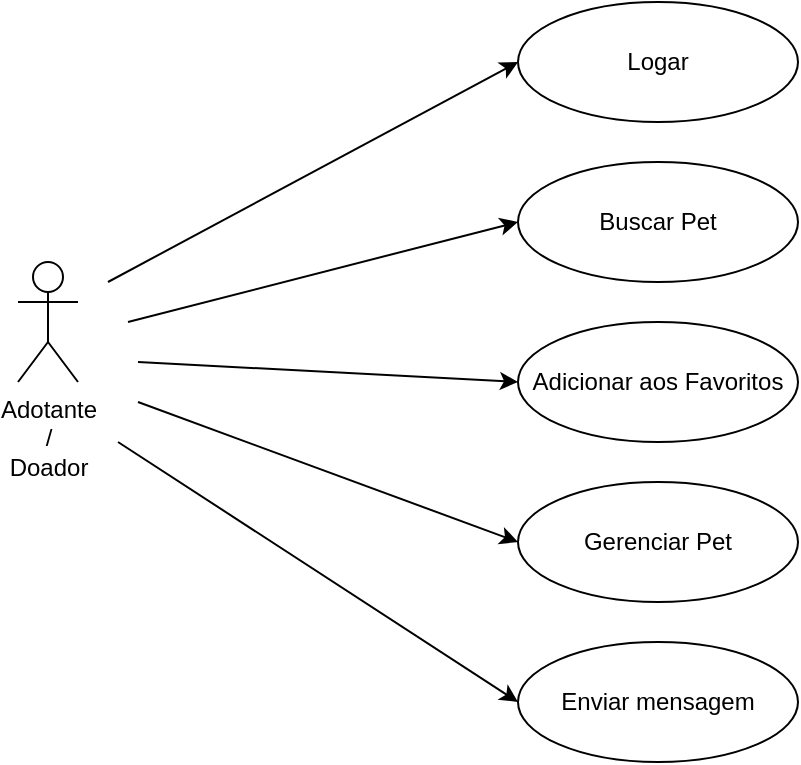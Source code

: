 <mxfile version="12.3.3" type="github" pages="1">
  <diagram id="b7IKxuHRr2_Voddetryc" name="PÃÂ¡gina-1">
    <mxGraphModel dx="1773" dy="517" grid="1" gridSize="10" guides="1" tooltips="1" connect="1" arrows="1" fold="1" page="1" pageScale="1" pageWidth="827" pageHeight="1169" math="0" shadow="0">
      <root>
        <mxCell id="0"/>
        <mxCell id="1" parent="0"/>
        <mxCell id="shlpxHYWHRnBp2qFNU5I-1" value="Adotante&lt;br&gt;/&lt;br&gt;Doador&lt;br&gt;" style="shape=umlActor;verticalLabelPosition=bottom;labelBackgroundColor=#ffffff;verticalAlign=top;html=1;outlineConnect=0;" parent="1" vertex="1">
          <mxGeometry x="-770" y="170" width="30" height="60" as="geometry"/>
        </mxCell>
        <mxCell id="shlpxHYWHRnBp2qFNU5I-4" value="Logar&lt;br&gt;" style="ellipse;whiteSpace=wrap;html=1;" parent="1" vertex="1">
          <mxGeometry x="-520" y="40" width="140" height="60" as="geometry"/>
        </mxCell>
        <mxCell id="shlpxHYWHRnBp2qFNU5I-5" value="Buscar Pet&lt;br&gt;" style="ellipse;whiteSpace=wrap;html=1;" parent="1" vertex="1">
          <mxGeometry x="-520" y="120" width="140" height="60" as="geometry"/>
        </mxCell>
        <mxCell id="shlpxHYWHRnBp2qFNU5I-15" value="Adicionar aos Favoritos&lt;br&gt;" style="ellipse;whiteSpace=wrap;html=1;" parent="1" vertex="1">
          <mxGeometry x="-520" y="200" width="140" height="60" as="geometry"/>
        </mxCell>
        <mxCell id="shlpxHYWHRnBp2qFNU5I-16" value="Enviar mensagem" style="ellipse;whiteSpace=wrap;html=1;" parent="1" vertex="1">
          <mxGeometry x="-520" y="360" width="140" height="60" as="geometry"/>
        </mxCell>
        <mxCell id="shlpxHYWHRnBp2qFNU5I-23" value="" style="endArrow=classic;html=1;entryX=0;entryY=0.5;entryDx=0;entryDy=0;" parent="1" target="shlpxHYWHRnBp2qFNU5I-16" edge="1">
          <mxGeometry width="50" height="50" relative="1" as="geometry">
            <mxPoint x="-720" y="260" as="sourcePoint"/>
            <mxPoint x="-570" y="370" as="targetPoint"/>
          </mxGeometry>
        </mxCell>
        <mxCell id="ISVNP2BsK-ZhtF6B-B8W-5" value="" style="endArrow=classic;html=1;strokeColor=#000000;entryX=0;entryY=0.5;entryDx=0;entryDy=0;" parent="1" target="shlpxHYWHRnBp2qFNU5I-4" edge="1">
          <mxGeometry width="50" height="50" relative="1" as="geometry">
            <mxPoint x="-725" y="180" as="sourcePoint"/>
            <mxPoint x="-549" y="30" as="targetPoint"/>
          </mxGeometry>
        </mxCell>
        <mxCell id="ISVNP2BsK-ZhtF6B-B8W-6" value="" style="endArrow=classic;html=1;strokeColor=#000000;entryX=0;entryY=0.5;entryDx=0;entryDy=0;" parent="1" target="shlpxHYWHRnBp2qFNU5I-5" edge="1">
          <mxGeometry width="50" height="50" relative="1" as="geometry">
            <mxPoint x="-715" y="200" as="sourcePoint"/>
            <mxPoint x="-555" y="110" as="targetPoint"/>
          </mxGeometry>
        </mxCell>
        <mxCell id="ISVNP2BsK-ZhtF6B-B8W-7" value="" style="endArrow=classic;html=1;strokeColor=#000000;entryX=0;entryY=0.5;entryDx=0;entryDy=0;" parent="1" target="shlpxHYWHRnBp2qFNU5I-15" edge="1">
          <mxGeometry width="50" height="50" relative="1" as="geometry">
            <mxPoint x="-710" y="220" as="sourcePoint"/>
            <mxPoint x="-590" y="230" as="targetPoint"/>
          </mxGeometry>
        </mxCell>
        <mxCell id="ISVNP2BsK-ZhtF6B-B8W-8" value="" style="endArrow=classic;html=1;strokeColor=#000000;entryX=0;entryY=0.5;entryDx=0;entryDy=0;" parent="1" target="td95CvPEebeKP2kWbkRP-2" edge="1">
          <mxGeometry width="50" height="50" relative="1" as="geometry">
            <mxPoint x="-710" y="240" as="sourcePoint"/>
            <mxPoint x="-580" y="300" as="targetPoint"/>
          </mxGeometry>
        </mxCell>
        <mxCell id="td95CvPEebeKP2kWbkRP-2" value="Gerenciar Pet" style="ellipse;whiteSpace=wrap;html=1;" vertex="1" parent="1">
          <mxGeometry x="-520" y="280" width="140" height="60" as="geometry"/>
        </mxCell>
      </root>
    </mxGraphModel>
  </diagram>
</mxfile>
